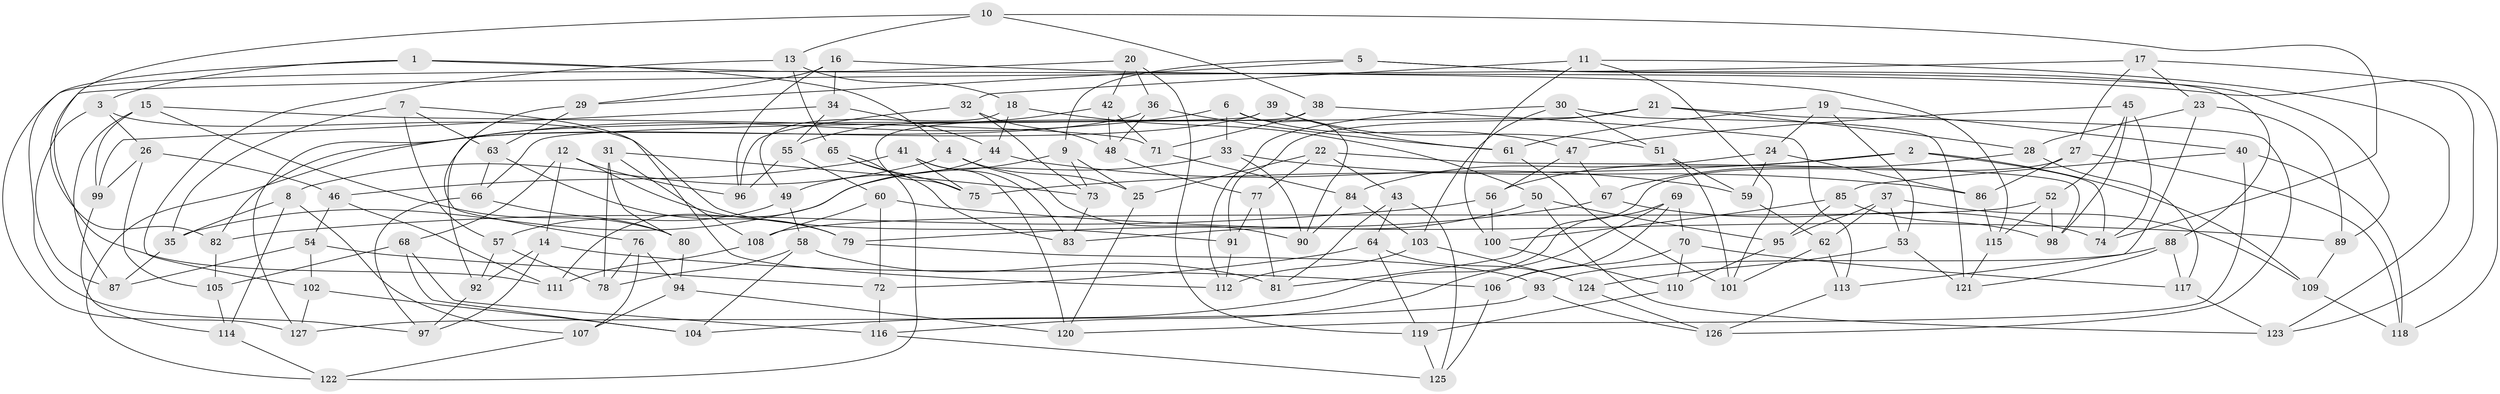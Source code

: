 // coarse degree distribution, {5: 0.1111111111111111, 4: 0.41975308641975306, 6: 0.4567901234567901, 3: 0.012345679012345678}
// Generated by graph-tools (version 1.1) at 2025/42/03/06/25 10:42:22]
// undirected, 127 vertices, 254 edges
graph export_dot {
graph [start="1"]
  node [color=gray90,style=filled];
  1;
  2;
  3;
  4;
  5;
  6;
  7;
  8;
  9;
  10;
  11;
  12;
  13;
  14;
  15;
  16;
  17;
  18;
  19;
  20;
  21;
  22;
  23;
  24;
  25;
  26;
  27;
  28;
  29;
  30;
  31;
  32;
  33;
  34;
  35;
  36;
  37;
  38;
  39;
  40;
  41;
  42;
  43;
  44;
  45;
  46;
  47;
  48;
  49;
  50;
  51;
  52;
  53;
  54;
  55;
  56;
  57;
  58;
  59;
  60;
  61;
  62;
  63;
  64;
  65;
  66;
  67;
  68;
  69;
  70;
  71;
  72;
  73;
  74;
  75;
  76;
  77;
  78;
  79;
  80;
  81;
  82;
  83;
  84;
  85;
  86;
  87;
  88;
  89;
  90;
  91;
  92;
  93;
  94;
  95;
  96;
  97;
  98;
  99;
  100;
  101;
  102;
  103;
  104;
  105;
  106;
  107;
  108;
  109;
  110;
  111;
  112;
  113;
  114;
  115;
  116;
  117;
  118;
  119;
  120;
  121;
  122;
  123;
  124;
  125;
  126;
  127;
  1 -- 4;
  1 -- 3;
  1 -- 115;
  1 -- 97;
  2 -- 75;
  2 -- 56;
  2 -- 74;
  2 -- 109;
  3 -- 87;
  3 -- 26;
  3 -- 91;
  4 -- 90;
  4 -- 25;
  4 -- 8;
  5 -- 88;
  5 -- 9;
  5 -- 29;
  5 -- 89;
  6 -- 47;
  6 -- 90;
  6 -- 33;
  6 -- 82;
  7 -- 35;
  7 -- 63;
  7 -- 112;
  7 -- 57;
  8 -- 35;
  8 -- 107;
  8 -- 114;
  9 -- 111;
  9 -- 73;
  9 -- 25;
  10 -- 13;
  10 -- 111;
  10 -- 74;
  10 -- 38;
  11 -- 101;
  11 -- 32;
  11 -- 100;
  11 -- 123;
  12 -- 68;
  12 -- 14;
  12 -- 96;
  12 -- 79;
  13 -- 65;
  13 -- 102;
  13 -- 18;
  14 -- 92;
  14 -- 106;
  14 -- 97;
  15 -- 80;
  15 -- 71;
  15 -- 99;
  15 -- 87;
  16 -- 118;
  16 -- 96;
  16 -- 29;
  16 -- 34;
  17 -- 82;
  17 -- 23;
  17 -- 123;
  17 -- 27;
  18 -- 50;
  18 -- 49;
  18 -- 44;
  19 -- 61;
  19 -- 40;
  19 -- 53;
  19 -- 24;
  20 -- 119;
  20 -- 36;
  20 -- 42;
  20 -- 127;
  21 -- 28;
  21 -- 91;
  21 -- 126;
  21 -- 66;
  22 -- 98;
  22 -- 25;
  22 -- 43;
  22 -- 77;
  23 -- 113;
  23 -- 89;
  23 -- 28;
  24 -- 84;
  24 -- 86;
  24 -- 59;
  25 -- 120;
  26 -- 99;
  26 -- 105;
  26 -- 46;
  27 -- 86;
  27 -- 118;
  27 -- 81;
  28 -- 117;
  28 -- 67;
  29 -- 63;
  29 -- 76;
  30 -- 51;
  30 -- 103;
  30 -- 112;
  30 -- 121;
  31 -- 80;
  31 -- 108;
  31 -- 73;
  31 -- 78;
  32 -- 96;
  32 -- 73;
  32 -- 48;
  33 -- 86;
  33 -- 35;
  33 -- 90;
  34 -- 99;
  34 -- 55;
  34 -- 44;
  35 -- 87;
  36 -- 127;
  36 -- 48;
  36 -- 61;
  37 -- 62;
  37 -- 95;
  37 -- 53;
  37 -- 109;
  38 -- 71;
  38 -- 75;
  38 -- 113;
  39 -- 122;
  39 -- 51;
  39 -- 61;
  39 -- 92;
  40 -- 85;
  40 -- 120;
  40 -- 118;
  41 -- 120;
  41 -- 83;
  41 -- 46;
  41 -- 75;
  42 -- 71;
  42 -- 48;
  42 -- 55;
  43 -- 125;
  43 -- 64;
  43 -- 81;
  44 -- 59;
  44 -- 49;
  45 -- 47;
  45 -- 52;
  45 -- 74;
  45 -- 98;
  46 -- 54;
  46 -- 111;
  47 -- 56;
  47 -- 67;
  48 -- 77;
  49 -- 57;
  49 -- 58;
  50 -- 95;
  50 -- 83;
  50 -- 123;
  51 -- 59;
  51 -- 101;
  52 -- 108;
  52 -- 115;
  52 -- 98;
  53 -- 121;
  53 -- 124;
  54 -- 72;
  54 -- 87;
  54 -- 102;
  55 -- 96;
  55 -- 60;
  56 -- 82;
  56 -- 100;
  57 -- 92;
  57 -- 78;
  58 -- 78;
  58 -- 81;
  58 -- 104;
  59 -- 62;
  60 -- 108;
  60 -- 89;
  60 -- 72;
  61 -- 101;
  62 -- 113;
  62 -- 101;
  63 -- 79;
  63 -- 66;
  64 -- 72;
  64 -- 119;
  64 -- 124;
  65 -- 122;
  65 -- 83;
  65 -- 75;
  66 -- 97;
  66 -- 80;
  67 -- 79;
  67 -- 74;
  68 -- 116;
  68 -- 104;
  68 -- 105;
  69 -- 70;
  69 -- 104;
  69 -- 106;
  69 -- 116;
  70 -- 117;
  70 -- 110;
  70 -- 106;
  71 -- 84;
  72 -- 116;
  73 -- 83;
  76 -- 107;
  76 -- 94;
  76 -- 78;
  77 -- 81;
  77 -- 91;
  79 -- 93;
  80 -- 94;
  82 -- 105;
  84 -- 90;
  84 -- 103;
  85 -- 100;
  85 -- 95;
  85 -- 98;
  86 -- 115;
  88 -- 93;
  88 -- 121;
  88 -- 117;
  89 -- 109;
  91 -- 112;
  92 -- 97;
  93 -- 127;
  93 -- 126;
  94 -- 120;
  94 -- 107;
  95 -- 110;
  99 -- 114;
  100 -- 110;
  102 -- 127;
  102 -- 104;
  103 -- 124;
  103 -- 112;
  105 -- 114;
  106 -- 125;
  107 -- 122;
  108 -- 111;
  109 -- 118;
  110 -- 119;
  113 -- 126;
  114 -- 122;
  115 -- 121;
  116 -- 125;
  117 -- 123;
  119 -- 125;
  124 -- 126;
}
